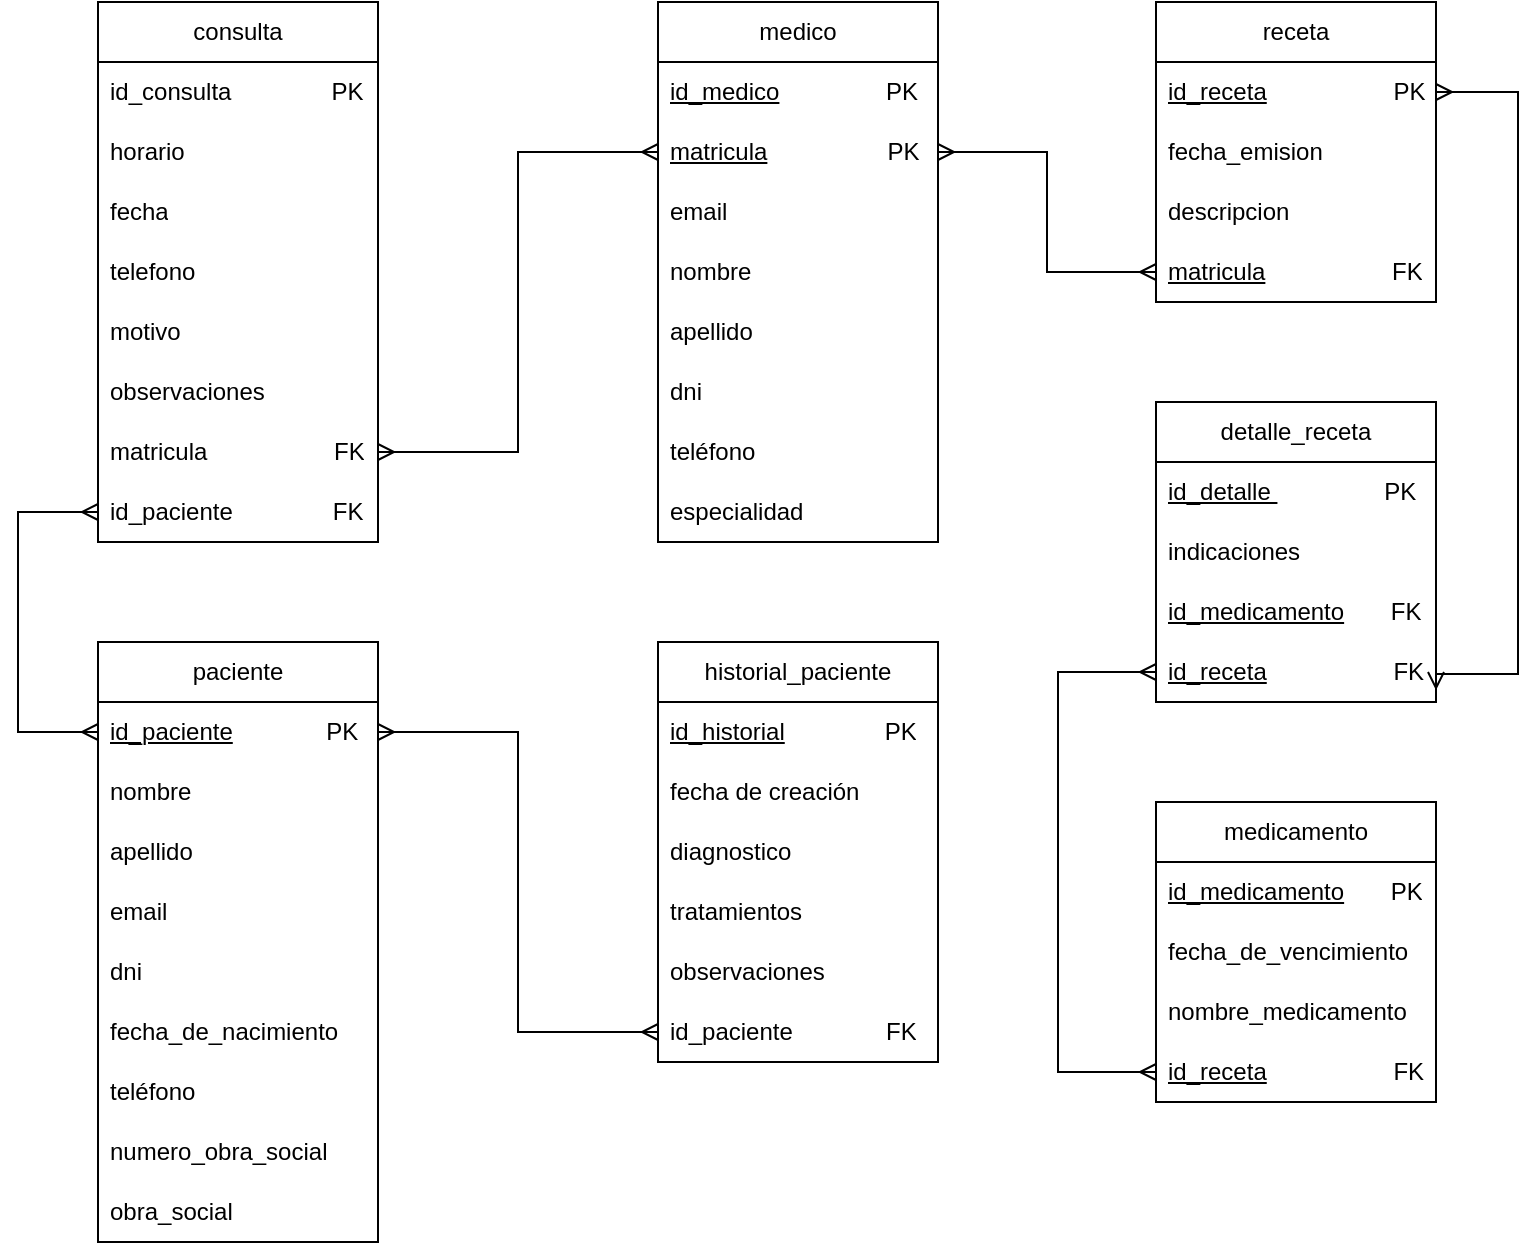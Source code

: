 <mxfile version="26.2.14">
  <diagram name="Página-1" id="d6gEathnRUPwqmoDrQDN">
    <mxGraphModel grid="1" page="1" gridSize="10" guides="1" tooltips="1" connect="1" arrows="1" fold="1" pageScale="1" pageWidth="827" pageHeight="1169" math="0" shadow="0">
      <root>
        <mxCell id="0" />
        <mxCell id="1" parent="0" />
        <mxCell id="YZC9YsO90feotAbYpqdo-11" value="paciente" style="swimlane;fontStyle=0;childLayout=stackLayout;horizontal=1;startSize=30;horizontalStack=0;resizeParent=1;resizeParentMax=0;resizeLast=0;collapsible=1;marginBottom=0;whiteSpace=wrap;html=1;" vertex="1" parent="1">
          <mxGeometry x="80" y="840" width="140" height="300" as="geometry" />
        </mxCell>
        <mxCell id="YZC9YsO90feotAbYpqdo-12" value="&lt;u&gt;id_paciente&lt;/u&gt;&amp;nbsp; &amp;nbsp; &amp;nbsp; &amp;nbsp; &amp;nbsp; &amp;nbsp; &amp;nbsp; PK" style="text;strokeColor=none;fillColor=none;align=left;verticalAlign=middle;spacingLeft=4;spacingRight=4;overflow=hidden;points=[[0,0.5],[1,0.5]];portConstraint=eastwest;rotatable=0;whiteSpace=wrap;html=1;" vertex="1" parent="YZC9YsO90feotAbYpqdo-11">
          <mxGeometry y="30" width="140" height="30" as="geometry" />
        </mxCell>
        <mxCell id="YZC9YsO90feotAbYpqdo-13" value="nombre" style="text;strokeColor=none;fillColor=none;align=left;verticalAlign=middle;spacingLeft=4;spacingRight=4;overflow=hidden;points=[[0,0.5],[1,0.5]];portConstraint=eastwest;rotatable=0;whiteSpace=wrap;html=1;" vertex="1" parent="YZC9YsO90feotAbYpqdo-11">
          <mxGeometry y="60" width="140" height="30" as="geometry" />
        </mxCell>
        <mxCell id="UNBrk9KmJYyo5ORrpFOa-37" value="apellido" style="text;strokeColor=none;fillColor=none;align=left;verticalAlign=middle;spacingLeft=4;spacingRight=4;overflow=hidden;points=[[0,0.5],[1,0.5]];portConstraint=eastwest;rotatable=0;whiteSpace=wrap;html=1;" vertex="1" parent="YZC9YsO90feotAbYpqdo-11">
          <mxGeometry y="90" width="140" height="30" as="geometry" />
        </mxCell>
        <mxCell id="UNBrk9KmJYyo5ORrpFOa-38" value="email" style="text;strokeColor=none;fillColor=none;align=left;verticalAlign=middle;spacingLeft=4;spacingRight=4;overflow=hidden;points=[[0,0.5],[1,0.5]];portConstraint=eastwest;rotatable=0;whiteSpace=wrap;html=1;" vertex="1" parent="YZC9YsO90feotAbYpqdo-11">
          <mxGeometry y="120" width="140" height="30" as="geometry" />
        </mxCell>
        <mxCell id="UNBrk9KmJYyo5ORrpFOa-5" value="dni" style="text;strokeColor=none;fillColor=none;align=left;verticalAlign=middle;spacingLeft=4;spacingRight=4;overflow=hidden;points=[[0,0.5],[1,0.5]];portConstraint=eastwest;rotatable=0;whiteSpace=wrap;html=1;" vertex="1" parent="YZC9YsO90feotAbYpqdo-11">
          <mxGeometry y="150" width="140" height="30" as="geometry" />
        </mxCell>
        <mxCell id="UNBrk9KmJYyo5ORrpFOa-6" value="fecha_de_nacimiento" style="text;strokeColor=none;fillColor=none;align=left;verticalAlign=middle;spacingLeft=4;spacingRight=4;overflow=hidden;points=[[0,0.5],[1,0.5]];portConstraint=eastwest;rotatable=0;whiteSpace=wrap;html=1;" vertex="1" parent="YZC9YsO90feotAbYpqdo-11">
          <mxGeometry y="180" width="140" height="30" as="geometry" />
        </mxCell>
        <mxCell id="UNBrk9KmJYyo5ORrpFOa-7" value="teléfono" style="text;strokeColor=none;fillColor=none;align=left;verticalAlign=middle;spacingLeft=4;spacingRight=4;overflow=hidden;points=[[0,0.5],[1,0.5]];portConstraint=eastwest;rotatable=0;whiteSpace=wrap;html=1;" vertex="1" parent="YZC9YsO90feotAbYpqdo-11">
          <mxGeometry y="210" width="140" height="30" as="geometry" />
        </mxCell>
        <mxCell id="UNBrk9KmJYyo5ORrpFOa-8" value="numero_obra_social" style="text;strokeColor=none;fillColor=none;align=left;verticalAlign=middle;spacingLeft=4;spacingRight=4;overflow=hidden;points=[[0,0.5],[1,0.5]];portConstraint=eastwest;rotatable=0;whiteSpace=wrap;html=1;" vertex="1" parent="YZC9YsO90feotAbYpqdo-11">
          <mxGeometry y="240" width="140" height="30" as="geometry" />
        </mxCell>
        <mxCell id="UNBrk9KmJYyo5ORrpFOa-9" value="obra_social" style="text;strokeColor=none;fillColor=none;align=left;verticalAlign=middle;spacingLeft=4;spacingRight=4;overflow=hidden;points=[[0,0.5],[1,0.5]];portConstraint=eastwest;rotatable=0;whiteSpace=wrap;html=1;" vertex="1" parent="YZC9YsO90feotAbYpqdo-11">
          <mxGeometry y="270" width="140" height="30" as="geometry" />
        </mxCell>
        <mxCell id="-HGleWczsF4nkp-Yytjx-1" value="consulta" style="swimlane;fontStyle=0;childLayout=stackLayout;horizontal=1;startSize=30;horizontalStack=0;resizeParent=1;resizeParentMax=0;resizeLast=0;collapsible=1;marginBottom=0;whiteSpace=wrap;html=1;" vertex="1" parent="1">
          <mxGeometry x="80" y="520" width="140" height="270" as="geometry">
            <mxRectangle x="590" width="100" height="30" as="alternateBounds" />
          </mxGeometry>
        </mxCell>
        <mxCell id="-HGleWczsF4nkp-Yytjx-2" value="id_consulta&amp;nbsp; &amp;nbsp; &amp;nbsp; &amp;nbsp; &amp;nbsp; &amp;nbsp; &amp;nbsp; &amp;nbsp;PK" style="text;strokeColor=none;fillColor=none;align=left;verticalAlign=middle;spacingLeft=4;spacingRight=4;overflow=hidden;points=[[0,0.5],[1,0.5]];portConstraint=eastwest;rotatable=0;whiteSpace=wrap;html=1;" vertex="1" parent="-HGleWczsF4nkp-Yytjx-1">
          <mxGeometry y="30" width="140" height="30" as="geometry" />
        </mxCell>
        <mxCell id="-HGleWczsF4nkp-Yytjx-3" value="horario" style="text;strokeColor=none;fillColor=none;align=left;verticalAlign=middle;spacingLeft=4;spacingRight=4;overflow=hidden;points=[[0,0.5],[1,0.5]];portConstraint=eastwest;rotatable=0;whiteSpace=wrap;html=1;" vertex="1" parent="-HGleWczsF4nkp-Yytjx-1">
          <mxGeometry y="60" width="140" height="30" as="geometry" />
        </mxCell>
        <mxCell id="-HGleWczsF4nkp-Yytjx-4" value="fecha" style="text;strokeColor=none;fillColor=none;align=left;verticalAlign=middle;spacingLeft=4;spacingRight=4;overflow=hidden;points=[[0,0.5],[1,0.5]];portConstraint=eastwest;rotatable=0;whiteSpace=wrap;html=1;" vertex="1" parent="-HGleWczsF4nkp-Yytjx-1">
          <mxGeometry y="90" width="140" height="30" as="geometry" />
        </mxCell>
        <mxCell id="-HGleWczsF4nkp-Yytjx-5" value="telefono" style="text;strokeColor=none;fillColor=none;align=left;verticalAlign=middle;spacingLeft=4;spacingRight=4;overflow=hidden;points=[[0,0.5],[1,0.5]];portConstraint=eastwest;rotatable=0;whiteSpace=wrap;html=1;" vertex="1" parent="-HGleWczsF4nkp-Yytjx-1">
          <mxGeometry y="120" width="140" height="30" as="geometry" />
        </mxCell>
        <mxCell id="-HGleWczsF4nkp-Yytjx-6" value="motivo" style="text;strokeColor=none;fillColor=none;align=left;verticalAlign=middle;spacingLeft=4;spacingRight=4;overflow=hidden;points=[[0,0.5],[1,0.5]];portConstraint=eastwest;rotatable=0;whiteSpace=wrap;html=1;" vertex="1" parent="-HGleWczsF4nkp-Yytjx-1">
          <mxGeometry y="150" width="140" height="30" as="geometry" />
        </mxCell>
        <mxCell id="-HGleWczsF4nkp-Yytjx-7" value="observaciones" style="text;strokeColor=none;fillColor=none;align=left;verticalAlign=middle;spacingLeft=4;spacingRight=4;overflow=hidden;points=[[0,0.5],[1,0.5]];portConstraint=eastwest;rotatable=0;whiteSpace=wrap;html=1;" vertex="1" parent="-HGleWczsF4nkp-Yytjx-1">
          <mxGeometry y="180" width="140" height="30" as="geometry" />
        </mxCell>
        <mxCell id="-HGleWczsF4nkp-Yytjx-8" value="matricula&amp;nbsp; &amp;nbsp; &amp;nbsp; &amp;nbsp; &amp;nbsp; &amp;nbsp; &amp;nbsp; &amp;nbsp; &amp;nbsp; &amp;nbsp;FK" style="text;strokeColor=none;fillColor=none;align=left;verticalAlign=middle;spacingLeft=4;spacingRight=4;overflow=hidden;points=[[0,0.5],[1,0.5]];portConstraint=eastwest;rotatable=0;whiteSpace=wrap;html=1;" vertex="1" parent="-HGleWczsF4nkp-Yytjx-1">
          <mxGeometry y="210" width="140" height="30" as="geometry" />
        </mxCell>
        <mxCell id="-HGleWczsF4nkp-Yytjx-9" value="id_paciente&amp;nbsp; &amp;nbsp; &amp;nbsp; &amp;nbsp; &amp;nbsp; &amp;nbsp; &amp;nbsp; &amp;nbsp;FK" style="text;strokeColor=none;fillColor=none;align=left;verticalAlign=middle;spacingLeft=4;spacingRight=4;overflow=hidden;points=[[0,0.5],[1,0.5]];portConstraint=eastwest;rotatable=0;whiteSpace=wrap;html=1;" vertex="1" parent="-HGleWczsF4nkp-Yytjx-1">
          <mxGeometry y="240" width="140" height="30" as="geometry" />
        </mxCell>
        <mxCell id="UNBrk9KmJYyo5ORrpFOa-11" value="historial_paciente" style="swimlane;fontStyle=0;childLayout=stackLayout;horizontal=1;startSize=30;horizontalStack=0;resizeParent=1;resizeParentMax=0;resizeLast=0;collapsible=1;marginBottom=0;whiteSpace=wrap;html=1;" vertex="1" parent="1">
          <mxGeometry x="360" y="840" width="140" height="210" as="geometry" />
        </mxCell>
        <mxCell id="UNBrk9KmJYyo5ORrpFOa-12" value="&lt;u&gt;id_historial&lt;/u&gt;&amp;nbsp; &amp;nbsp; &amp;nbsp; &amp;nbsp; &amp;nbsp; &amp;nbsp; &amp;nbsp; &amp;nbsp;PK" style="text;strokeColor=none;fillColor=none;align=left;verticalAlign=middle;spacingLeft=4;spacingRight=4;overflow=hidden;points=[[0,0.5],[1,0.5]];portConstraint=eastwest;rotatable=0;whiteSpace=wrap;html=1;" vertex="1" parent="UNBrk9KmJYyo5ORrpFOa-11">
          <mxGeometry y="30" width="140" height="30" as="geometry" />
        </mxCell>
        <mxCell id="UNBrk9KmJYyo5ORrpFOa-13" value="fecha de creación" style="text;strokeColor=none;fillColor=none;align=left;verticalAlign=middle;spacingLeft=4;spacingRight=4;overflow=hidden;points=[[0,0.5],[1,0.5]];portConstraint=eastwest;rotatable=0;whiteSpace=wrap;html=1;" vertex="1" parent="UNBrk9KmJYyo5ORrpFOa-11">
          <mxGeometry y="60" width="140" height="30" as="geometry" />
        </mxCell>
        <mxCell id="UNBrk9KmJYyo5ORrpFOa-14" value="diagnostico" style="text;strokeColor=none;fillColor=none;align=left;verticalAlign=middle;spacingLeft=4;spacingRight=4;overflow=hidden;points=[[0,0.5],[1,0.5]];portConstraint=eastwest;rotatable=0;whiteSpace=wrap;html=1;" vertex="1" parent="UNBrk9KmJYyo5ORrpFOa-11">
          <mxGeometry y="90" width="140" height="30" as="geometry" />
        </mxCell>
        <mxCell id="UNBrk9KmJYyo5ORrpFOa-15" value="tratamientos" style="text;strokeColor=none;fillColor=none;align=left;verticalAlign=middle;spacingLeft=4;spacingRight=4;overflow=hidden;points=[[0,0.5],[1,0.5]];portConstraint=eastwest;rotatable=0;whiteSpace=wrap;html=1;" vertex="1" parent="UNBrk9KmJYyo5ORrpFOa-11">
          <mxGeometry y="120" width="140" height="30" as="geometry" />
        </mxCell>
        <mxCell id="UNBrk9KmJYyo5ORrpFOa-16" value="observaciones" style="text;strokeColor=none;fillColor=none;align=left;verticalAlign=middle;spacingLeft=4;spacingRight=4;overflow=hidden;points=[[0,0.5],[1,0.5]];portConstraint=eastwest;rotatable=0;whiteSpace=wrap;html=1;" vertex="1" parent="UNBrk9KmJYyo5ORrpFOa-11">
          <mxGeometry y="150" width="140" height="30" as="geometry" />
        </mxCell>
        <mxCell id="UNBrk9KmJYyo5ORrpFOa-19" value="id_paciente&amp;nbsp; &amp;nbsp; &amp;nbsp; &amp;nbsp; &amp;nbsp; &amp;nbsp; &amp;nbsp; FK" style="text;strokeColor=none;fillColor=none;align=left;verticalAlign=middle;spacingLeft=4;spacingRight=4;overflow=hidden;points=[[0,0.5],[1,0.5]];portConstraint=eastwest;rotatable=0;whiteSpace=wrap;html=1;" vertex="1" parent="UNBrk9KmJYyo5ORrpFOa-11">
          <mxGeometry y="180" width="140" height="30" as="geometry" />
        </mxCell>
        <mxCell id="UNBrk9KmJYyo5ORrpFOa-29" value="medico" style="swimlane;fontStyle=0;childLayout=stackLayout;horizontal=1;startSize=30;horizontalStack=0;resizeParent=1;resizeParentMax=0;resizeLast=0;collapsible=1;marginBottom=0;whiteSpace=wrap;html=1;" vertex="1" parent="1">
          <mxGeometry x="360" y="520" width="140" height="270" as="geometry" />
        </mxCell>
        <mxCell id="UNBrk9KmJYyo5ORrpFOa-30" value="&lt;u&gt;id_medico&lt;/u&gt;&amp;nbsp; &amp;nbsp; &amp;nbsp; &amp;nbsp; &amp;nbsp; &amp;nbsp; &amp;nbsp; &amp;nbsp; PK" style="text;strokeColor=none;fillColor=none;align=left;verticalAlign=middle;spacingLeft=4;spacingRight=4;overflow=hidden;points=[[0,0.5],[1,0.5]];portConstraint=eastwest;rotatable=0;whiteSpace=wrap;html=1;" vertex="1" parent="UNBrk9KmJYyo5ORrpFOa-29">
          <mxGeometry y="30" width="140" height="30" as="geometry" />
        </mxCell>
        <mxCell id="UNBrk9KmJYyo5ORrpFOa-33" value="&lt;u&gt;matricula&lt;/u&gt;&amp;nbsp; &amp;nbsp; &amp;nbsp; &amp;nbsp; &amp;nbsp; &amp;nbsp; &amp;nbsp; &amp;nbsp; &amp;nbsp; PK" style="text;strokeColor=none;fillColor=none;align=left;verticalAlign=middle;spacingLeft=4;spacingRight=4;overflow=hidden;points=[[0,0.5],[1,0.5]];portConstraint=eastwest;rotatable=0;whiteSpace=wrap;html=1;" vertex="1" parent="UNBrk9KmJYyo5ORrpFOa-29">
          <mxGeometry y="60" width="140" height="30" as="geometry" />
        </mxCell>
        <mxCell id="UNBrk9KmJYyo5ORrpFOa-31" value="email" style="text;strokeColor=none;fillColor=none;align=left;verticalAlign=middle;spacingLeft=4;spacingRight=4;overflow=hidden;points=[[0,0.5],[1,0.5]];portConstraint=eastwest;rotatable=0;whiteSpace=wrap;html=1;" vertex="1" parent="UNBrk9KmJYyo5ORrpFOa-29">
          <mxGeometry y="90" width="140" height="30" as="geometry" />
        </mxCell>
        <mxCell id="UNBrk9KmJYyo5ORrpFOa-39" value="nombre" style="text;strokeColor=none;fillColor=none;align=left;verticalAlign=middle;spacingLeft=4;spacingRight=4;overflow=hidden;points=[[0,0.5],[1,0.5]];portConstraint=eastwest;rotatable=0;whiteSpace=wrap;html=1;" vertex="1" parent="UNBrk9KmJYyo5ORrpFOa-29">
          <mxGeometry y="120" width="140" height="30" as="geometry" />
        </mxCell>
        <mxCell id="UNBrk9KmJYyo5ORrpFOa-40" value="apellido" style="text;strokeColor=none;fillColor=none;align=left;verticalAlign=middle;spacingLeft=4;spacingRight=4;overflow=hidden;points=[[0,0.5],[1,0.5]];portConstraint=eastwest;rotatable=0;whiteSpace=wrap;html=1;" vertex="1" parent="UNBrk9KmJYyo5ORrpFOa-29">
          <mxGeometry y="150" width="140" height="30" as="geometry" />
        </mxCell>
        <mxCell id="UNBrk9KmJYyo5ORrpFOa-32" value="dni" style="text;strokeColor=none;fillColor=none;align=left;verticalAlign=middle;spacingLeft=4;spacingRight=4;overflow=hidden;points=[[0,0.5],[1,0.5]];portConstraint=eastwest;rotatable=0;whiteSpace=wrap;html=1;" vertex="1" parent="UNBrk9KmJYyo5ORrpFOa-29">
          <mxGeometry y="180" width="140" height="30" as="geometry" />
        </mxCell>
        <mxCell id="UNBrk9KmJYyo5ORrpFOa-41" value="teléfono" style="text;strokeColor=none;fillColor=none;align=left;verticalAlign=middle;spacingLeft=4;spacingRight=4;overflow=hidden;points=[[0,0.5],[1,0.5]];portConstraint=eastwest;rotatable=0;whiteSpace=wrap;html=1;" vertex="1" parent="UNBrk9KmJYyo5ORrpFOa-29">
          <mxGeometry y="210" width="140" height="30" as="geometry" />
        </mxCell>
        <mxCell id="UNBrk9KmJYyo5ORrpFOa-34" value="especialidad" style="text;strokeColor=none;fillColor=none;align=left;verticalAlign=middle;spacingLeft=4;spacingRight=4;overflow=hidden;points=[[0,0.5],[1,0.5]];portConstraint=eastwest;rotatable=0;whiteSpace=wrap;html=1;" vertex="1" parent="UNBrk9KmJYyo5ORrpFOa-29">
          <mxGeometry y="240" width="140" height="30" as="geometry" />
        </mxCell>
        <mxCell id="-lNENRPgOeqH4Q_USbwI-1" value="receta" style="swimlane;fontStyle=0;childLayout=stackLayout;horizontal=1;startSize=30;horizontalStack=0;resizeParent=1;resizeParentMax=0;resizeLast=0;collapsible=1;marginBottom=0;whiteSpace=wrap;html=1;" vertex="1" parent="1">
          <mxGeometry x="609" y="520" width="140" height="150" as="geometry" />
        </mxCell>
        <mxCell id="-lNENRPgOeqH4Q_USbwI-2" value="&lt;u&gt;id_receta&lt;/u&gt;&amp;nbsp; &amp;nbsp; &amp;nbsp; &amp;nbsp; &amp;nbsp; &amp;nbsp; &amp;nbsp; &amp;nbsp; &amp;nbsp; &amp;nbsp;PK" style="text;strokeColor=none;fillColor=none;align=left;verticalAlign=middle;spacingLeft=4;spacingRight=4;overflow=hidden;points=[[0,0.5],[1,0.5]];portConstraint=eastwest;rotatable=0;whiteSpace=wrap;html=1;" vertex="1" parent="-lNENRPgOeqH4Q_USbwI-1">
          <mxGeometry y="30" width="140" height="30" as="geometry" />
        </mxCell>
        <mxCell id="-lNENRPgOeqH4Q_USbwI-3" value="fecha_emision" style="text;strokeColor=none;fillColor=none;align=left;verticalAlign=middle;spacingLeft=4;spacingRight=4;overflow=hidden;points=[[0,0.5],[1,0.5]];portConstraint=eastwest;rotatable=0;whiteSpace=wrap;html=1;" vertex="1" parent="-lNENRPgOeqH4Q_USbwI-1">
          <mxGeometry y="60" width="140" height="30" as="geometry" />
        </mxCell>
        <mxCell id="-lNENRPgOeqH4Q_USbwI-4" value="descripcion" style="text;strokeColor=none;fillColor=none;align=left;verticalAlign=middle;spacingLeft=4;spacingRight=4;overflow=hidden;points=[[0,0.5],[1,0.5]];portConstraint=eastwest;rotatable=0;whiteSpace=wrap;html=1;" vertex="1" parent="-lNENRPgOeqH4Q_USbwI-1">
          <mxGeometry y="90" width="140" height="30" as="geometry" />
        </mxCell>
        <mxCell id="-lNENRPgOeqH4Q_USbwI-5" value="&lt;u&gt;matricula&lt;/u&gt;&amp;nbsp; &amp;nbsp; &amp;nbsp; &amp;nbsp; &amp;nbsp; &amp;nbsp; &amp;nbsp; &amp;nbsp; &amp;nbsp; &amp;nbsp;FK" style="text;strokeColor=none;fillColor=none;align=left;verticalAlign=middle;spacingLeft=4;spacingRight=4;overflow=hidden;points=[[0,0.5],[1,0.5]];portConstraint=eastwest;rotatable=0;whiteSpace=wrap;html=1;" vertex="1" parent="-lNENRPgOeqH4Q_USbwI-1">
          <mxGeometry y="120" width="140" height="30" as="geometry" />
        </mxCell>
        <mxCell id="nbI76u1xfcuy8btPz7oL-1" value="medicamento" style="swimlane;fontStyle=0;childLayout=stackLayout;horizontal=1;startSize=30;horizontalStack=0;resizeParent=1;resizeParentMax=0;resizeLast=0;collapsible=1;marginBottom=0;whiteSpace=wrap;html=1;" vertex="1" parent="1">
          <mxGeometry x="609" y="920" width="140" height="150" as="geometry" />
        </mxCell>
        <mxCell id="nbI76u1xfcuy8btPz7oL-2" value="&lt;u&gt;id_medicamento&lt;/u&gt;&amp;nbsp; &amp;nbsp; &amp;nbsp; &amp;nbsp;PK" style="text;strokeColor=none;fillColor=none;align=left;verticalAlign=middle;spacingLeft=4;spacingRight=4;overflow=hidden;points=[[0,0.5],[1,0.5]];portConstraint=eastwest;rotatable=0;whiteSpace=wrap;html=1;" vertex="1" parent="nbI76u1xfcuy8btPz7oL-1">
          <mxGeometry y="30" width="140" height="30" as="geometry" />
        </mxCell>
        <mxCell id="nbI76u1xfcuy8btPz7oL-3" value="fecha_de_vencimiento" style="text;strokeColor=none;fillColor=none;align=left;verticalAlign=middle;spacingLeft=4;spacingRight=4;overflow=hidden;points=[[0,0.5],[1,0.5]];portConstraint=eastwest;rotatable=0;whiteSpace=wrap;html=1;" vertex="1" parent="nbI76u1xfcuy8btPz7oL-1">
          <mxGeometry y="60" width="140" height="30" as="geometry" />
        </mxCell>
        <mxCell id="nbI76u1xfcuy8btPz7oL-4" value="nombre_medicamento" style="text;strokeColor=none;fillColor=none;align=left;verticalAlign=middle;spacingLeft=4;spacingRight=4;overflow=hidden;points=[[0,0.5],[1,0.5]];portConstraint=eastwest;rotatable=0;whiteSpace=wrap;html=1;" vertex="1" parent="nbI76u1xfcuy8btPz7oL-1">
          <mxGeometry y="90" width="140" height="30" as="geometry" />
        </mxCell>
        <mxCell id="nbI76u1xfcuy8btPz7oL-5" value="&lt;u&gt;id_receta&lt;/u&gt;&amp;nbsp;&amp;nbsp;&amp;nbsp; &amp;nbsp; &amp;nbsp; &amp;nbsp; &amp;nbsp; &amp;nbsp; &amp;nbsp; &amp;nbsp; &amp;nbsp;FK" style="text;strokeColor=none;fillColor=none;align=left;verticalAlign=middle;spacingLeft=4;spacingRight=4;overflow=hidden;points=[[0,0.5],[1,0.5]];portConstraint=eastwest;rotatable=0;whiteSpace=wrap;html=1;" vertex="1" parent="nbI76u1xfcuy8btPz7oL-1">
          <mxGeometry y="120" width="140" height="30" as="geometry" />
        </mxCell>
        <mxCell id="-HGleWczsF4nkp-Yytjx-12" value="detalle_receta" style="swimlane;fontStyle=0;childLayout=stackLayout;horizontal=1;startSize=30;horizontalStack=0;resizeParent=1;resizeParentMax=0;resizeLast=0;collapsible=1;marginBottom=0;whiteSpace=wrap;html=1;" vertex="1" parent="1">
          <mxGeometry x="609" y="720" width="140" height="150" as="geometry">
            <mxRectangle x="609" y="720" width="100" height="30" as="alternateBounds" />
          </mxGeometry>
        </mxCell>
        <mxCell id="-HGleWczsF4nkp-Yytjx-13" value="&lt;u&gt;id_detalle&amp;nbsp;&lt;/u&gt;&amp;nbsp; &amp;nbsp; &amp;nbsp; &amp;nbsp; &amp;nbsp; &amp;nbsp; &amp;nbsp; &amp;nbsp; PK" style="text;strokeColor=none;fillColor=none;align=left;verticalAlign=middle;spacingLeft=4;spacingRight=4;overflow=hidden;points=[[0,0.5],[1,0.5]];portConstraint=eastwest;rotatable=0;whiteSpace=wrap;html=1;" vertex="1" parent="-HGleWczsF4nkp-Yytjx-12">
          <mxGeometry y="30" width="140" height="30" as="geometry" />
        </mxCell>
        <mxCell id="-HGleWczsF4nkp-Yytjx-18" value="indicaciones" style="text;strokeColor=none;fillColor=none;align=left;verticalAlign=middle;spacingLeft=4;spacingRight=4;overflow=hidden;points=[[0,0.5],[1,0.5]];portConstraint=eastwest;rotatable=0;whiteSpace=wrap;html=1;" vertex="1" parent="-HGleWczsF4nkp-Yytjx-12">
          <mxGeometry y="60" width="140" height="30" as="geometry" />
        </mxCell>
        <mxCell id="-HGleWczsF4nkp-Yytjx-19" value="&lt;u&gt;id_medicamento&lt;/u&gt;&amp;nbsp; &amp;nbsp; &amp;nbsp; &amp;nbsp;FK" style="text;strokeColor=none;fillColor=none;align=left;verticalAlign=middle;spacingLeft=4;spacingRight=4;overflow=hidden;points=[[0,0.5],[1,0.5]];portConstraint=eastwest;rotatable=0;whiteSpace=wrap;html=1;" vertex="1" parent="-HGleWczsF4nkp-Yytjx-12">
          <mxGeometry y="90" width="140" height="30" as="geometry" />
        </mxCell>
        <mxCell id="-HGleWczsF4nkp-Yytjx-20" value="&lt;u&gt;id_receta&lt;/u&gt;&amp;nbsp; &amp;nbsp; &amp;nbsp; &amp;nbsp; &amp;nbsp; &amp;nbsp; &amp;nbsp; &amp;nbsp; &amp;nbsp; &amp;nbsp;FK" style="text;strokeColor=none;fillColor=none;align=left;verticalAlign=middle;spacingLeft=4;spacingRight=4;overflow=hidden;points=[[0,0.5],[1,0.5]];portConstraint=eastwest;rotatable=0;whiteSpace=wrap;html=1;" vertex="1" parent="-HGleWczsF4nkp-Yytjx-12">
          <mxGeometry y="120" width="140" height="30" as="geometry" />
        </mxCell>
        <mxCell id="-HGleWczsF4nkp-Yytjx-24" style="edgeStyle=orthogonalEdgeStyle;rounded=0;orthogonalLoop=1;jettySize=auto;html=1;entryX=0;entryY=0.5;entryDx=0;entryDy=0;endArrow=ERmany;endFill=0;startArrow=ERmany;startFill=0;exitX=1;exitY=0.5;exitDx=0;exitDy=0;" edge="1" parent="1" source="YZC9YsO90feotAbYpqdo-12" target="UNBrk9KmJYyo5ORrpFOa-19">
          <mxGeometry relative="1" as="geometry">
            <mxPoint x="249" y="900" as="sourcePoint" />
          </mxGeometry>
        </mxCell>
        <mxCell id="-HGleWczsF4nkp-Yytjx-28" style="edgeStyle=orthogonalEdgeStyle;rounded=0;orthogonalLoop=1;jettySize=auto;html=1;entryX=0;entryY=0.5;entryDx=0;entryDy=0;endArrow=ERmany;endFill=0;startArrow=ERmany;startFill=0;exitX=0;exitY=0.5;exitDx=0;exitDy=0;" edge="1" parent="1" source="-HGleWczsF4nkp-Yytjx-9" target="YZC9YsO90feotAbYpqdo-12">
          <mxGeometry relative="1" as="geometry">
            <Array as="points">
              <mxPoint x="40" y="775" />
              <mxPoint x="40" y="885" />
            </Array>
          </mxGeometry>
        </mxCell>
        <mxCell id="nbI76u1xfcuy8btPz7oL-9" style="edgeStyle=orthogonalEdgeStyle;rounded=0;orthogonalLoop=1;jettySize=auto;html=1;exitX=0;exitY=0.5;exitDx=0;exitDy=0;entryX=1;entryY=0.5;entryDx=0;entryDy=0;startArrow=ERmany;startFill=0;endArrow=ERmany;endFill=0;" edge="1" parent="1" source="UNBrk9KmJYyo5ORrpFOa-33" target="-HGleWczsF4nkp-Yytjx-8">
          <mxGeometry relative="1" as="geometry" />
        </mxCell>
        <mxCell id="nbI76u1xfcuy8btPz7oL-10" style="edgeStyle=orthogonalEdgeStyle;rounded=0;orthogonalLoop=1;jettySize=auto;html=1;exitX=1;exitY=0.5;exitDx=0;exitDy=0;entryX=0;entryY=0.5;entryDx=0;entryDy=0;endArrow=ERmany;endFill=0;startArrow=ERmany;startFill=0;" edge="1" parent="1" source="UNBrk9KmJYyo5ORrpFOa-33" target="-lNENRPgOeqH4Q_USbwI-5">
          <mxGeometry relative="1" as="geometry" />
        </mxCell>
        <mxCell id="nbI76u1xfcuy8btPz7oL-13" style="edgeStyle=orthogonalEdgeStyle;rounded=0;orthogonalLoop=1;jettySize=auto;html=1;exitX=0;exitY=0.5;exitDx=0;exitDy=0;entryX=0;entryY=0.5;entryDx=0;entryDy=0;endArrow=ERmany;endFill=0;startArrow=ERmany;startFill=0;" edge="1" parent="1" source="-HGleWczsF4nkp-Yytjx-20" target="nbI76u1xfcuy8btPz7oL-5">
          <mxGeometry relative="1" as="geometry">
            <Array as="points">
              <mxPoint x="560" y="855" />
              <mxPoint x="560" y="1055" />
            </Array>
          </mxGeometry>
        </mxCell>
        <mxCell id="nbI76u1xfcuy8btPz7oL-15" style="edgeStyle=orthogonalEdgeStyle;rounded=0;orthogonalLoop=1;jettySize=auto;html=1;exitX=1;exitY=0.5;exitDx=0;exitDy=0;entryX=1;entryY=0.5;entryDx=0;entryDy=0;endArrow=ERmany;endFill=0;startArrow=ERmany;startFill=0;" edge="1" parent="1" source="-lNENRPgOeqH4Q_USbwI-2" target="-HGleWczsF4nkp-Yytjx-20">
          <mxGeometry relative="1" as="geometry">
            <Array as="points">
              <mxPoint x="790" y="565" />
              <mxPoint x="790" y="856" />
            </Array>
          </mxGeometry>
        </mxCell>
      </root>
    </mxGraphModel>
  </diagram>
</mxfile>
